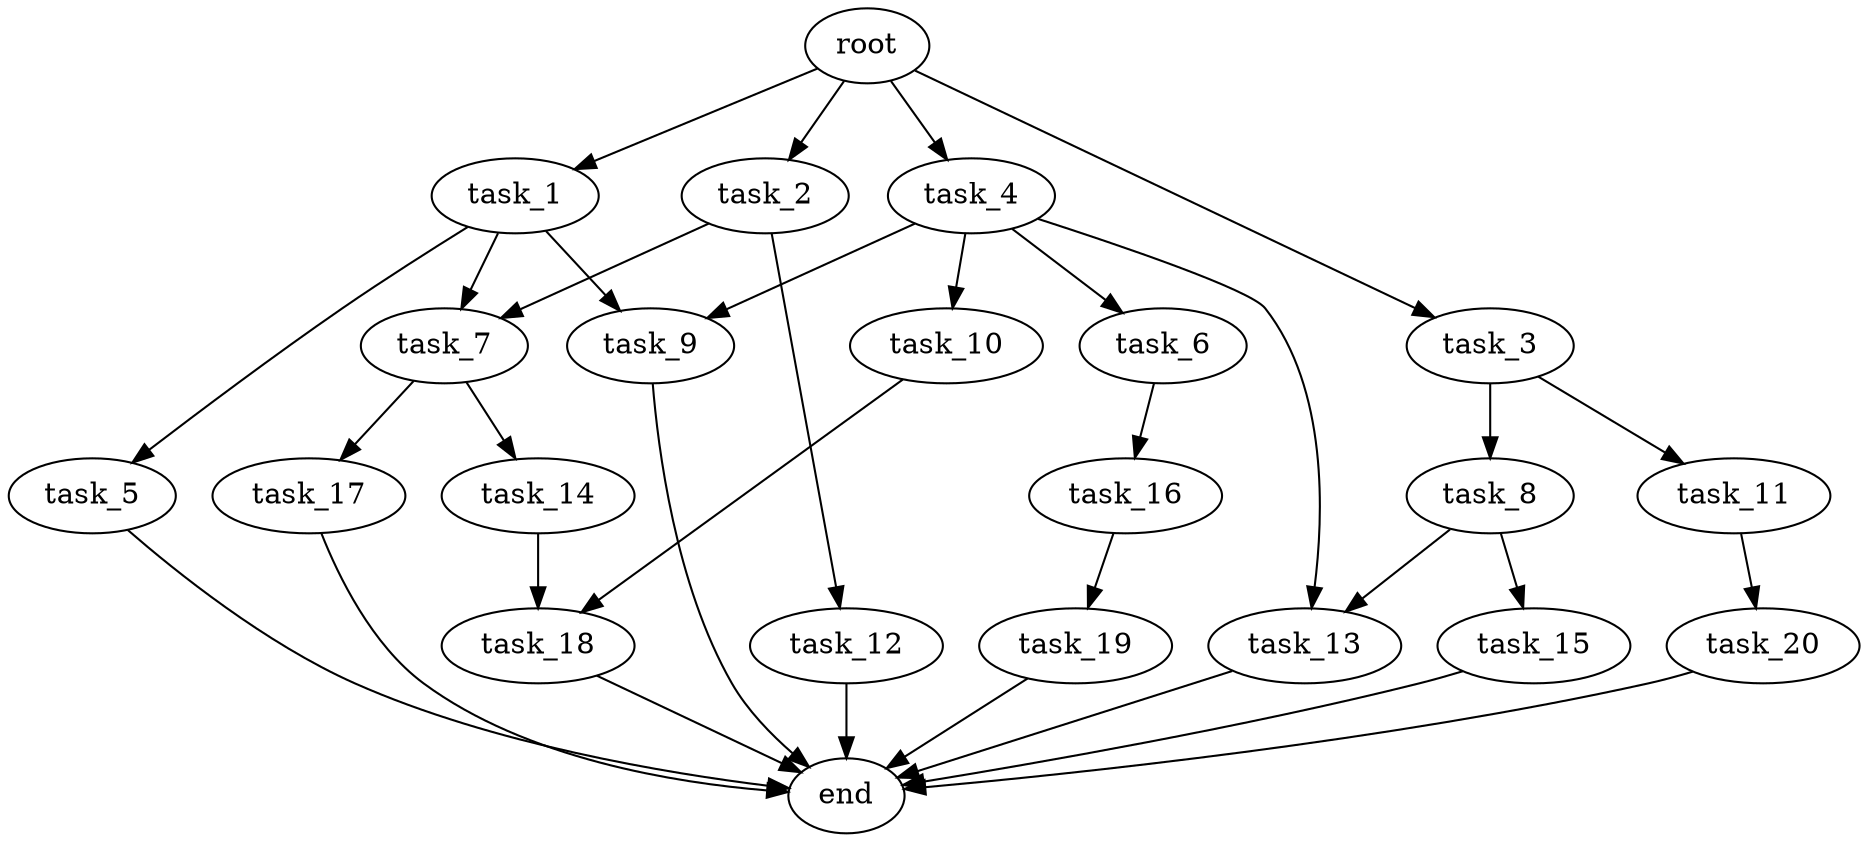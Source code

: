 digraph G {
  root [size="0.000000e+00"];
  task_1 [size="4.683291e+10"];
  task_2 [size="4.556386e+10"];
  task_3 [size="6.845095e+10"];
  task_4 [size="7.102449e+10"];
  task_5 [size="4.654500e+10"];
  task_6 [size="2.317710e+10"];
  task_7 [size="2.238721e+10"];
  task_8 [size="8.611102e+10"];
  task_9 [size="6.169804e+10"];
  task_10 [size="9.128703e+10"];
  task_11 [size="3.921377e+10"];
  task_12 [size="6.996447e+10"];
  task_13 [size="6.652141e+10"];
  task_14 [size="7.887998e+10"];
  task_15 [size="8.824156e+10"];
  task_16 [size="4.533377e+10"];
  task_17 [size="3.036111e+09"];
  task_18 [size="4.753868e+10"];
  task_19 [size="3.515057e+10"];
  task_20 [size="4.612956e+10"];
  end [size="0.000000e+00"];

  root -> task_1 [size="1.000000e-12"];
  root -> task_2 [size="1.000000e-12"];
  root -> task_3 [size="1.000000e-12"];
  root -> task_4 [size="1.000000e-12"];
  task_1 -> task_5 [size="4.654500e+08"];
  task_1 -> task_7 [size="1.119360e+08"];
  task_1 -> task_9 [size="3.084902e+08"];
  task_2 -> task_7 [size="1.119360e+08"];
  task_2 -> task_12 [size="6.996447e+08"];
  task_3 -> task_8 [size="8.611102e+08"];
  task_3 -> task_11 [size="3.921377e+08"];
  task_4 -> task_6 [size="2.317710e+08"];
  task_4 -> task_9 [size="3.084902e+08"];
  task_4 -> task_10 [size="9.128703e+08"];
  task_4 -> task_13 [size="3.326071e+08"];
  task_5 -> end [size="1.000000e-12"];
  task_6 -> task_16 [size="4.533377e+08"];
  task_7 -> task_14 [size="7.887998e+08"];
  task_7 -> task_17 [size="3.036111e+07"];
  task_8 -> task_13 [size="3.326071e+08"];
  task_8 -> task_15 [size="8.824156e+08"];
  task_9 -> end [size="1.000000e-12"];
  task_10 -> task_18 [size="2.376934e+08"];
  task_11 -> task_20 [size="4.612956e+08"];
  task_12 -> end [size="1.000000e-12"];
  task_13 -> end [size="1.000000e-12"];
  task_14 -> task_18 [size="2.376934e+08"];
  task_15 -> end [size="1.000000e-12"];
  task_16 -> task_19 [size="3.515057e+08"];
  task_17 -> end [size="1.000000e-12"];
  task_18 -> end [size="1.000000e-12"];
  task_19 -> end [size="1.000000e-12"];
  task_20 -> end [size="1.000000e-12"];
}
